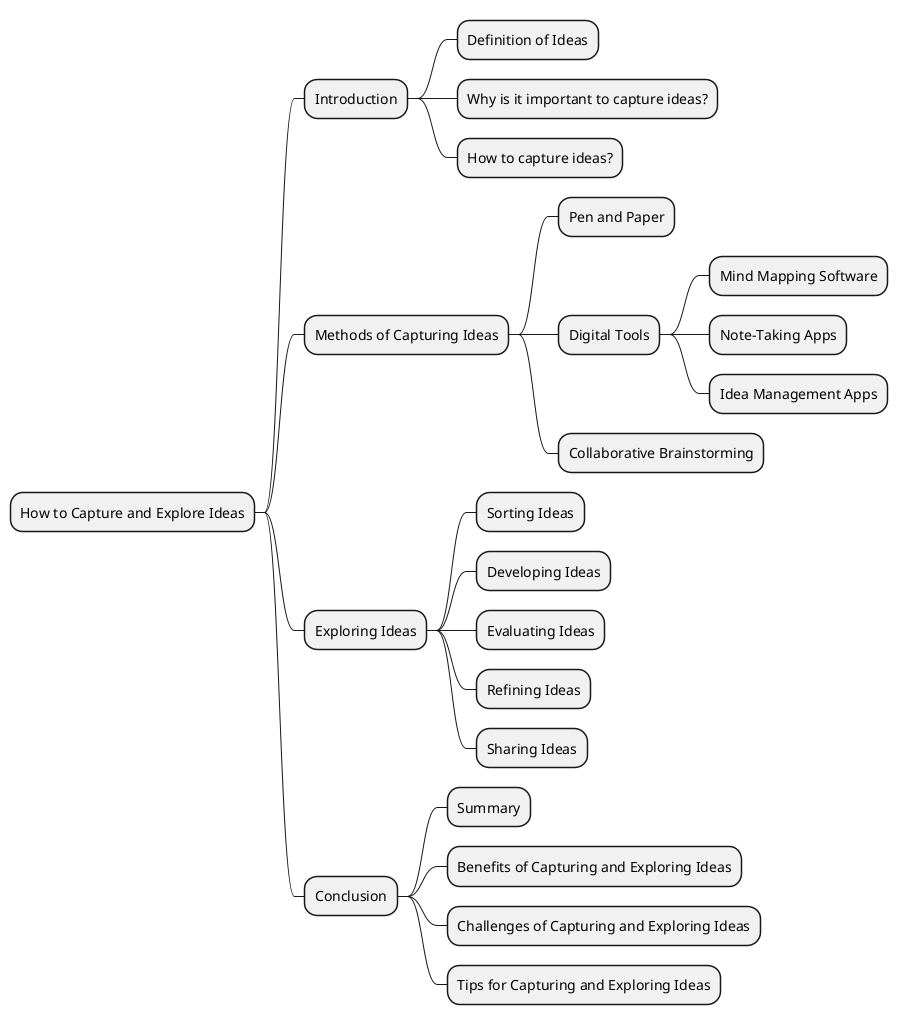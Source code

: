 @startmindmap
* How to Capture and Explore Ideas
** Introduction
*** Definition of Ideas
*** Why is it important to capture ideas?
*** How to capture ideas?
** Methods of Capturing Ideas
*** Pen and Paper
*** Digital Tools
**** Mind Mapping Software
**** Note-Taking Apps
**** Idea Management Apps
*** Collaborative Brainstorming
** Exploring Ideas
*** Sorting Ideas
*** Developing Ideas
*** Evaluating Ideas
*** Refining Ideas
*** Sharing Ideas
** Conclusion
*** Summary
*** Benefits of Capturing and Exploring Ideas
*** Challenges of Capturing and Exploring Ideas
*** Tips for Capturing and Exploring Ideas
@endmindmap

